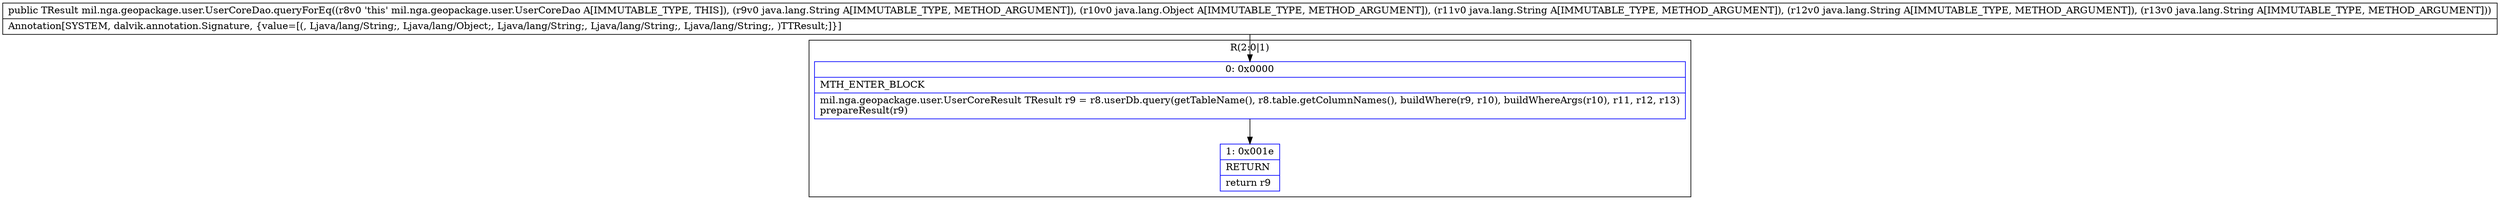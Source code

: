 digraph "CFG formil.nga.geopackage.user.UserCoreDao.queryForEq(Ljava\/lang\/String;Ljava\/lang\/Object;Ljava\/lang\/String;Ljava\/lang\/String;Ljava\/lang\/String;)Lmil\/nga\/geopackage\/user\/UserCoreResult;" {
subgraph cluster_Region_414478278 {
label = "R(2:0|1)";
node [shape=record,color=blue];
Node_0 [shape=record,label="{0\:\ 0x0000|MTH_ENTER_BLOCK\l|mil.nga.geopackage.user.UserCoreResult TResult r9 = r8.userDb.query(getTableName(), r8.table.getColumnNames(), buildWhere(r9, r10), buildWhereArgs(r10), r11, r12, r13)\lprepareResult(r9)\l}"];
Node_1 [shape=record,label="{1\:\ 0x001e|RETURN\l|return r9\l}"];
}
MethodNode[shape=record,label="{public TResult mil.nga.geopackage.user.UserCoreDao.queryForEq((r8v0 'this' mil.nga.geopackage.user.UserCoreDao A[IMMUTABLE_TYPE, THIS]), (r9v0 java.lang.String A[IMMUTABLE_TYPE, METHOD_ARGUMENT]), (r10v0 java.lang.Object A[IMMUTABLE_TYPE, METHOD_ARGUMENT]), (r11v0 java.lang.String A[IMMUTABLE_TYPE, METHOD_ARGUMENT]), (r12v0 java.lang.String A[IMMUTABLE_TYPE, METHOD_ARGUMENT]), (r13v0 java.lang.String A[IMMUTABLE_TYPE, METHOD_ARGUMENT]))  | Annotation[SYSTEM, dalvik.annotation.Signature, \{value=[(, Ljava\/lang\/String;, Ljava\/lang\/Object;, Ljava\/lang\/String;, Ljava\/lang\/String;, Ljava\/lang\/String;, )TTResult;]\}]\l}"];
MethodNode -> Node_0;
Node_0 -> Node_1;
}

